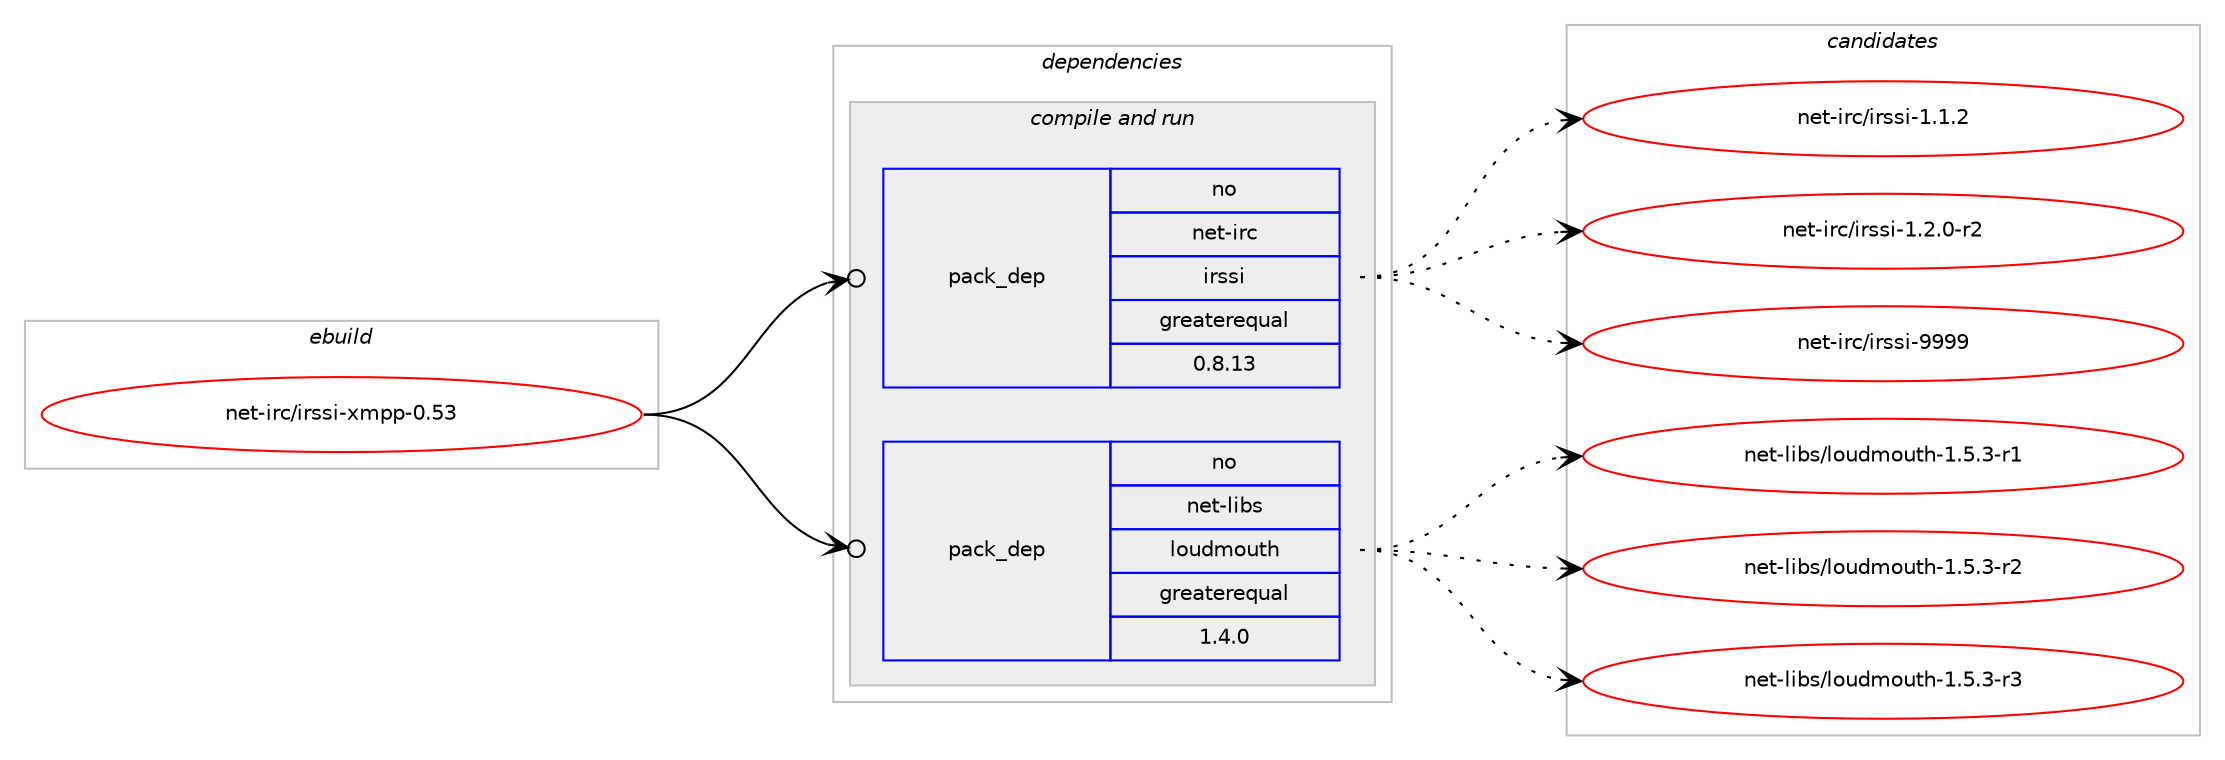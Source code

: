digraph prolog {

# *************
# Graph options
# *************

newrank=true;
concentrate=true;
compound=true;
graph [rankdir=LR,fontname=Helvetica,fontsize=10,ranksep=1.5];#, ranksep=2.5, nodesep=0.2];
edge  [arrowhead=vee];
node  [fontname=Helvetica,fontsize=10];

# **********
# The ebuild
# **********

subgraph cluster_leftcol {
color=gray;
rank=same;
label=<<i>ebuild</i>>;
id [label="net-irc/irssi-xmpp-0.53", color=red, width=4, href="../net-irc/irssi-xmpp-0.53.svg"];
}

# ****************
# The dependencies
# ****************

subgraph cluster_midcol {
color=gray;
label=<<i>dependencies</i>>;
subgraph cluster_compile {
fillcolor="#eeeeee";
style=filled;
label=<<i>compile</i>>;
}
subgraph cluster_compileandrun {
fillcolor="#eeeeee";
style=filled;
label=<<i>compile and run</i>>;
subgraph pack1184464 {
dependency1656761 [label=<<TABLE BORDER="0" CELLBORDER="1" CELLSPACING="0" CELLPADDING="4" WIDTH="220"><TR><TD ROWSPAN="6" CELLPADDING="30">pack_dep</TD></TR><TR><TD WIDTH="110">no</TD></TR><TR><TD>net-irc</TD></TR><TR><TD>irssi</TD></TR><TR><TD>greaterequal</TD></TR><TR><TD>0.8.13</TD></TR></TABLE>>, shape=none, color=blue];
}
id:e -> dependency1656761:w [weight=20,style="solid",arrowhead="odotvee"];
subgraph pack1184465 {
dependency1656762 [label=<<TABLE BORDER="0" CELLBORDER="1" CELLSPACING="0" CELLPADDING="4" WIDTH="220"><TR><TD ROWSPAN="6" CELLPADDING="30">pack_dep</TD></TR><TR><TD WIDTH="110">no</TD></TR><TR><TD>net-libs</TD></TR><TR><TD>loudmouth</TD></TR><TR><TD>greaterequal</TD></TR><TR><TD>1.4.0</TD></TR></TABLE>>, shape=none, color=blue];
}
id:e -> dependency1656762:w [weight=20,style="solid",arrowhead="odotvee"];
}
subgraph cluster_run {
fillcolor="#eeeeee";
style=filled;
label=<<i>run</i>>;
}
}

# **************
# The candidates
# **************

subgraph cluster_choices {
rank=same;
color=gray;
label=<<i>candidates</i>>;

subgraph choice1184464 {
color=black;
nodesep=1;
choice110101116451051149947105114115115105454946494650 [label="net-irc/irssi-1.1.2", color=red, width=4,href="../net-irc/irssi-1.1.2.svg"];
choice1101011164510511499471051141151151054549465046484511450 [label="net-irc/irssi-1.2.0-r2", color=red, width=4,href="../net-irc/irssi-1.2.0-r2.svg"];
choice1101011164510511499471051141151151054557575757 [label="net-irc/irssi-9999", color=red, width=4,href="../net-irc/irssi-9999.svg"];
dependency1656761:e -> choice110101116451051149947105114115115105454946494650:w [style=dotted,weight="100"];
dependency1656761:e -> choice1101011164510511499471051141151151054549465046484511450:w [style=dotted,weight="100"];
dependency1656761:e -> choice1101011164510511499471051141151151054557575757:w [style=dotted,weight="100"];
}
subgraph choice1184465 {
color=black;
nodesep=1;
choice1101011164510810598115471081111171001091111171161044549465346514511449 [label="net-libs/loudmouth-1.5.3-r1", color=red, width=4,href="../net-libs/loudmouth-1.5.3-r1.svg"];
choice1101011164510810598115471081111171001091111171161044549465346514511450 [label="net-libs/loudmouth-1.5.3-r2", color=red, width=4,href="../net-libs/loudmouth-1.5.3-r2.svg"];
choice1101011164510810598115471081111171001091111171161044549465346514511451 [label="net-libs/loudmouth-1.5.3-r3", color=red, width=4,href="../net-libs/loudmouth-1.5.3-r3.svg"];
dependency1656762:e -> choice1101011164510810598115471081111171001091111171161044549465346514511449:w [style=dotted,weight="100"];
dependency1656762:e -> choice1101011164510810598115471081111171001091111171161044549465346514511450:w [style=dotted,weight="100"];
dependency1656762:e -> choice1101011164510810598115471081111171001091111171161044549465346514511451:w [style=dotted,weight="100"];
}
}

}
